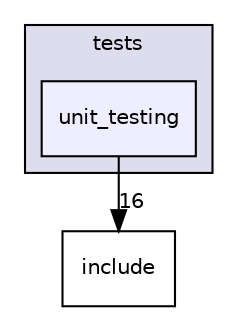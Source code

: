 digraph "/home/runner/work/OPIChat/OPIChat/tests/unit_testing" {
  compound=true
  node [ fontsize="10", fontname="Helvetica"];
  edge [ labelfontsize="10", labelfontname="Helvetica"];
  subgraph clusterdir_59425e443f801f1f2fd8bbe4959a3ccf {
    graph [ bgcolor="#ddddee", pencolor="black", label="tests" fontname="Helvetica", fontsize="10", URL="dir_59425e443f801f1f2fd8bbe4959a3ccf.html"]
  dir_6786b4ef4d687fbd63718683e011644b [shape=box, label="unit_testing", style="filled", fillcolor="#eeeeff", pencolor="black", URL="dir_6786b4ef4d687fbd63718683e011644b.html"];
  }
  dir_d44c64559bbebec7f509842c48db8b23 [shape=box label="include" URL="dir_d44c64559bbebec7f509842c48db8b23.html"];
  dir_6786b4ef4d687fbd63718683e011644b->dir_d44c64559bbebec7f509842c48db8b23 [headlabel="16", labeldistance=1.5 headhref="dir_000014_000007.html"];
}
